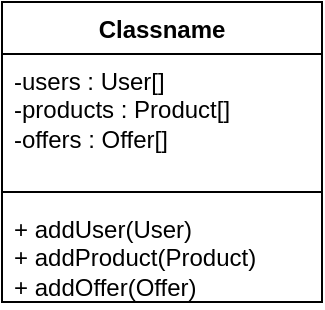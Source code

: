 <mxfile version="24.9.3">
  <diagram name="Page-1" id="glZcrK0wQ24HIKN22uHs">
    <mxGraphModel dx="872" dy="485" grid="1" gridSize="10" guides="1" tooltips="1" connect="1" arrows="1" fold="1" page="1" pageScale="1" pageWidth="850" pageHeight="1100" math="0" shadow="0">
      <root>
        <mxCell id="0" />
        <mxCell id="1" parent="0" />
        <mxCell id="ZU0G7xy2gBAkTsFKQbm_-4" value="Classname" style="swimlane;fontStyle=1;align=center;verticalAlign=top;childLayout=stackLayout;horizontal=1;startSize=26;horizontalStack=0;resizeParent=1;resizeParentMax=0;resizeLast=0;collapsible=1;marginBottom=0;whiteSpace=wrap;html=1;" vertex="1" parent="1">
          <mxGeometry x="170" y="140" width="160" height="150" as="geometry" />
        </mxCell>
        <mxCell id="ZU0G7xy2gBAkTsFKQbm_-5" value="-users : User[]&lt;div&gt;-products : Product[]&lt;/div&gt;&lt;div&gt;-offers : Offer[]&lt;/div&gt;&lt;div&gt;&lt;br&gt;&lt;/div&gt;" style="text;strokeColor=none;fillColor=none;align=left;verticalAlign=top;spacingLeft=4;spacingRight=4;overflow=hidden;rotatable=0;points=[[0,0.5],[1,0.5]];portConstraint=eastwest;whiteSpace=wrap;html=1;" vertex="1" parent="ZU0G7xy2gBAkTsFKQbm_-4">
          <mxGeometry y="26" width="160" height="64" as="geometry" />
        </mxCell>
        <mxCell id="ZU0G7xy2gBAkTsFKQbm_-6" value="" style="line;strokeWidth=1;fillColor=none;align=left;verticalAlign=middle;spacingTop=-1;spacingLeft=3;spacingRight=3;rotatable=0;labelPosition=right;points=[];portConstraint=eastwest;strokeColor=inherit;" vertex="1" parent="ZU0G7xy2gBAkTsFKQbm_-4">
          <mxGeometry y="90" width="160" height="10" as="geometry" />
        </mxCell>
        <mxCell id="ZU0G7xy2gBAkTsFKQbm_-7" value="+ addUser(User)&lt;div&gt;+ addProduct(Product)&lt;/div&gt;&lt;div&gt;+ addOffer(Offer)&lt;/div&gt;" style="text;strokeColor=none;fillColor=none;align=left;verticalAlign=top;spacingLeft=4;spacingRight=4;overflow=hidden;rotatable=0;points=[[0,0.5],[1,0.5]];portConstraint=eastwest;whiteSpace=wrap;html=1;" vertex="1" parent="ZU0G7xy2gBAkTsFKQbm_-4">
          <mxGeometry y="100" width="160" height="50" as="geometry" />
        </mxCell>
      </root>
    </mxGraphModel>
  </diagram>
</mxfile>
